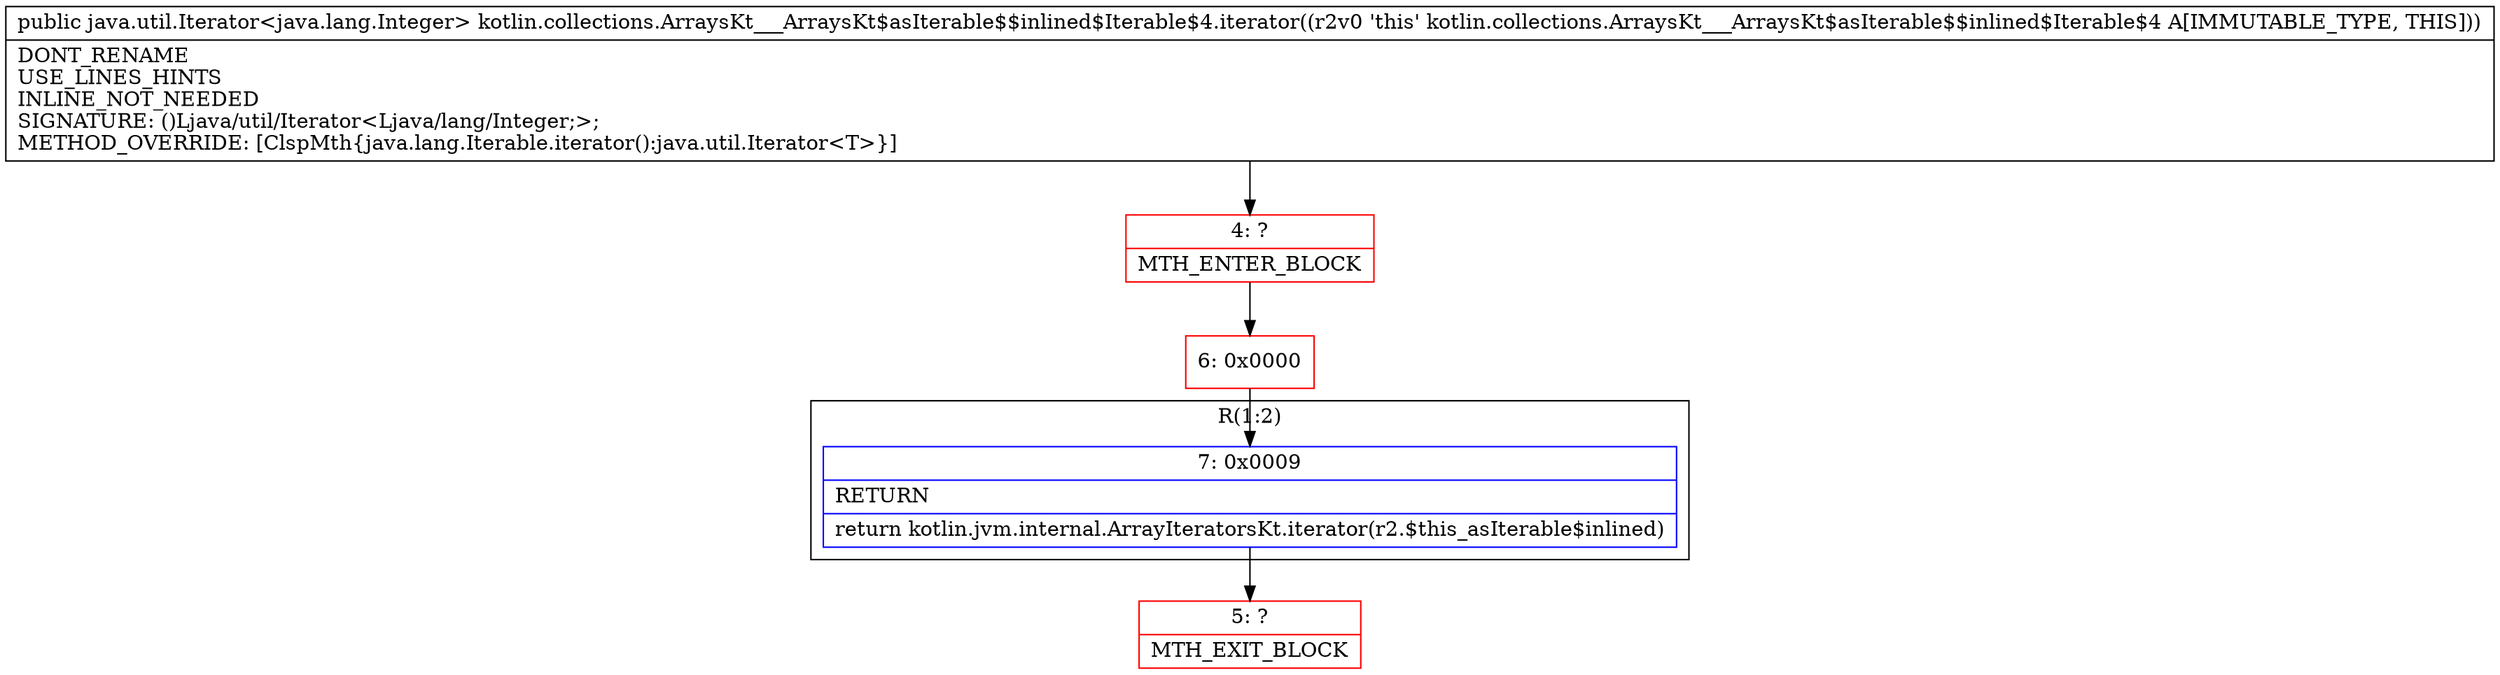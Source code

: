 digraph "CFG forkotlin.collections.ArraysKt___ArraysKt$asIterable$$inlined$Iterable$4.iterator()Ljava\/util\/Iterator;" {
subgraph cluster_Region_1075610089 {
label = "R(1:2)";
node [shape=record,color=blue];
Node_7 [shape=record,label="{7\:\ 0x0009|RETURN\l|return kotlin.jvm.internal.ArrayIteratorsKt.iterator(r2.$this_asIterable$inlined)\l}"];
}
Node_4 [shape=record,color=red,label="{4\:\ ?|MTH_ENTER_BLOCK\l}"];
Node_6 [shape=record,color=red,label="{6\:\ 0x0000}"];
Node_5 [shape=record,color=red,label="{5\:\ ?|MTH_EXIT_BLOCK\l}"];
MethodNode[shape=record,label="{public java.util.Iterator\<java.lang.Integer\> kotlin.collections.ArraysKt___ArraysKt$asIterable$$inlined$Iterable$4.iterator((r2v0 'this' kotlin.collections.ArraysKt___ArraysKt$asIterable$$inlined$Iterable$4 A[IMMUTABLE_TYPE, THIS]))  | DONT_RENAME\lUSE_LINES_HINTS\lINLINE_NOT_NEEDED\lSIGNATURE: ()Ljava\/util\/Iterator\<Ljava\/lang\/Integer;\>;\lMETHOD_OVERRIDE: [ClspMth\{java.lang.Iterable.iterator():java.util.Iterator\<T\>\}]\l}"];
MethodNode -> Node_4;Node_7 -> Node_5;
Node_4 -> Node_6;
Node_6 -> Node_7;
}

